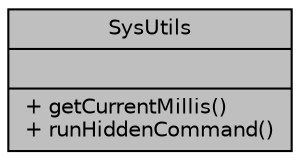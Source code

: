 digraph "SysUtils"
{
  edge [fontname="Helvetica",fontsize="10",labelfontname="Helvetica",labelfontsize="10"];
  node [fontname="Helvetica",fontsize="10",shape=record];
  Node1 [label="{SysUtils\n||+ getCurrentMillis()\l+ runHiddenCommand()\l}",height=0.2,width=0.4,color="black", fillcolor="grey75", style="filled", fontcolor="black"];
}
